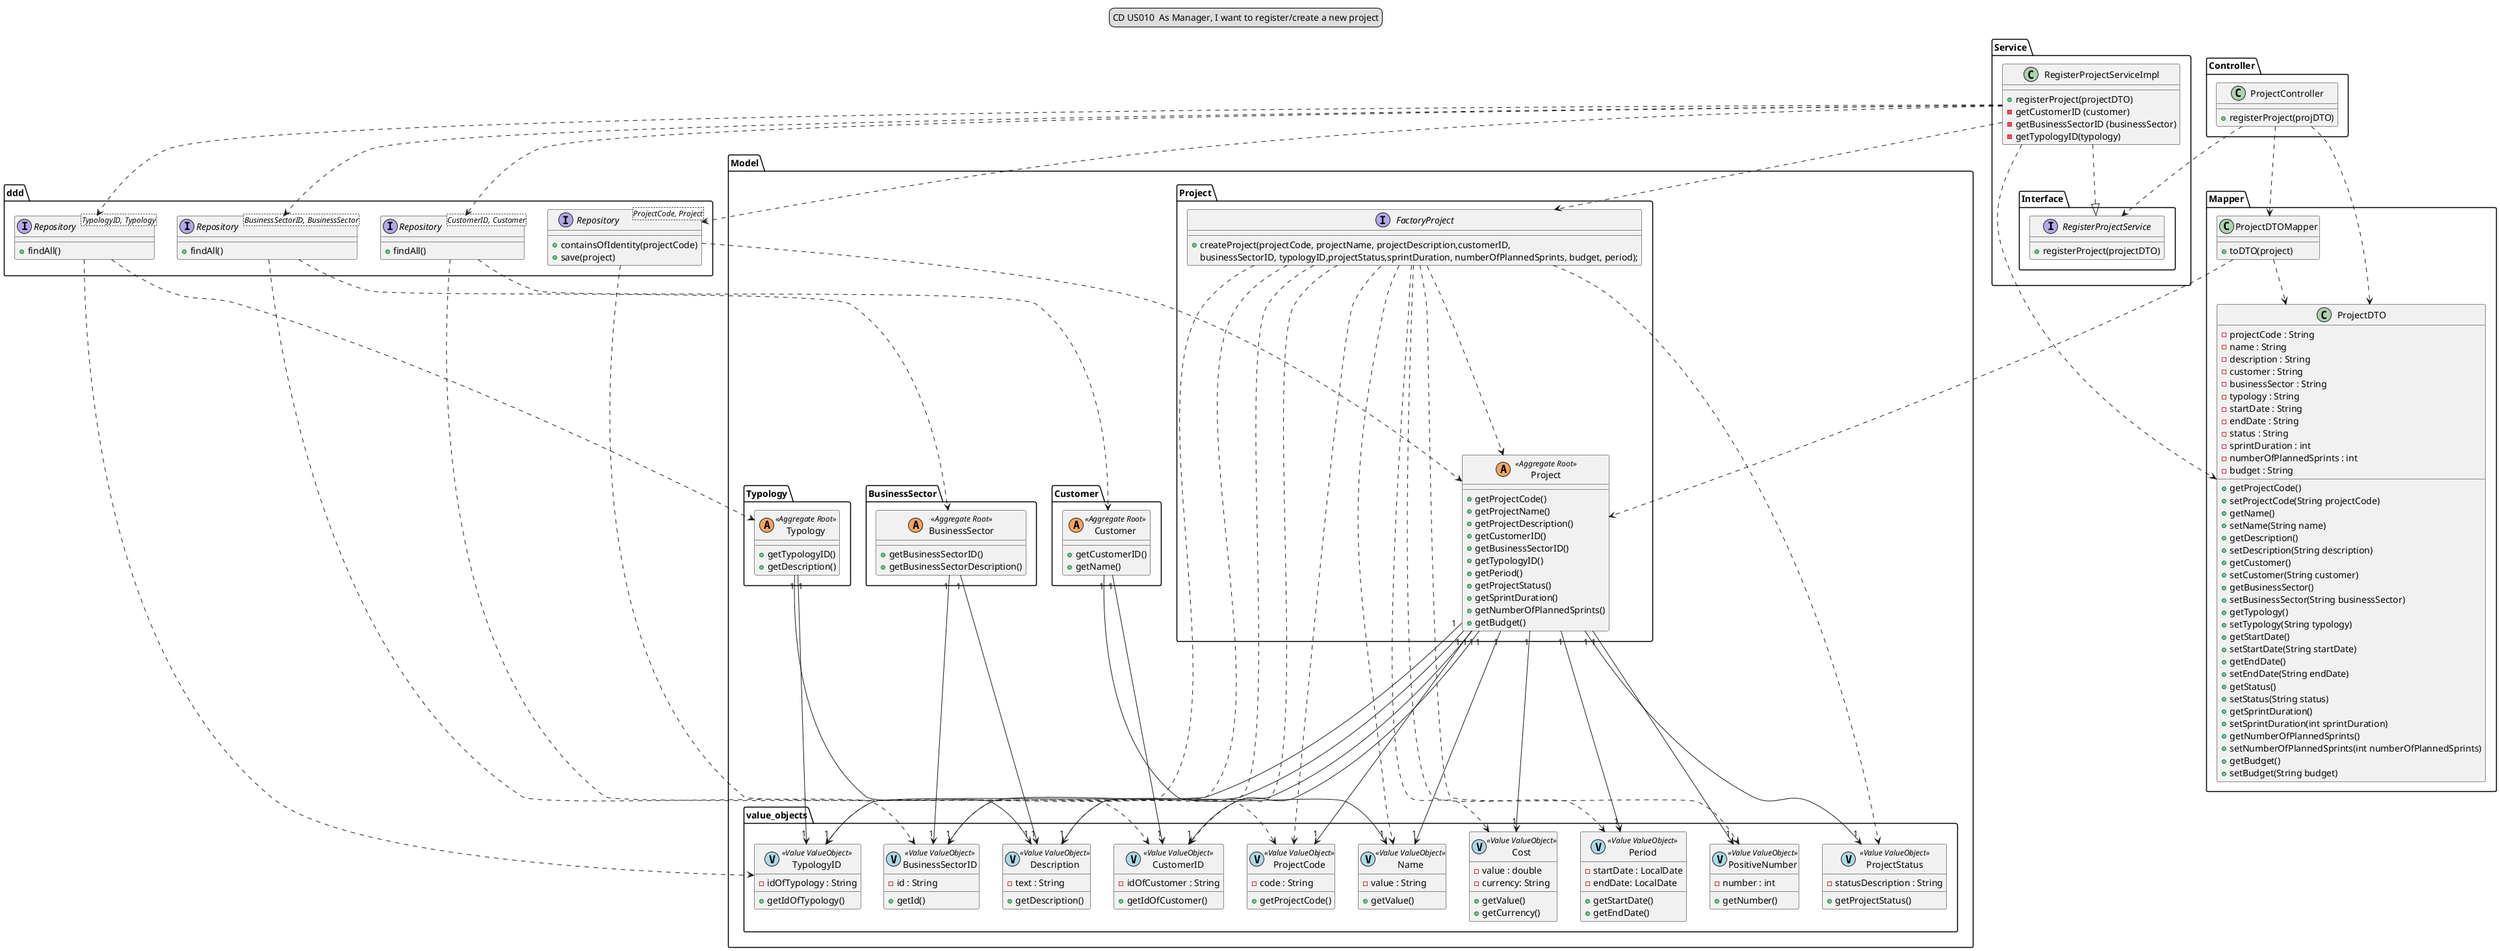 @startuml

legend top
CD US010  As Manager, I want to register/create a new project
end legend


Package Controller {
class "ProjectController" as controller {
+registerProject(projDTO)
}
}


Package Service {
Package Interface {
interface "RegisterProjectService" as interfaceService {
+registerProject(projectDTO)
}
}
class "RegisterProjectServiceImpl" as serviceImpl {
+registerProject(projectDTO)
-getCustomerID (customer)
-getBusinessSectorID (businessSector)
-getTypologyID(typology)
}
}

Package ddd {
interface "Repository<ProjectCode, Project>" as interfacePrjRepo {
+containsOfIdentity(projectCode)
+save(project)
}

interface "Repository<TypologyID, Typology>" as interfaceTypoRepo {
+findAll()
}

interface "Repository<BusinessSectorID, BusinessSector>" as interfaceBusinessSecRepo {
+findAll()
}

interface "Repository<CustomerID, Customer>" as interfaceCustomerRepo {
+findAll()
}
}

Package Model {
Package Project {
interface "FactoryProject" as factoryProj {
+createProject(projectCode, projectName, projectDescription,customerID,
 businessSectorID, typologyID,projectStatus,sprintDuration, numberOfPlannedSprints, budget, period);
}
class "Project" as ProjectClass <<(A,SandyBrown) Aggregate Root>> {
+getProjectCode()
+getProjectName()
+getProjectDescription()
+getCustomerID()
+getBusinessSectorID()
+getTypologyID()
+getPeriod()
+getProjectStatus()
+getSprintDuration()
+getNumberOfPlannedSprints()
+getBudget()
}
}

package Typology {
class "Typology" as typology <<(A,SandyBrown) Aggregate Root>> {
+getTypologyID()
+getDescription()
}
}

package Customer {
class "Customer" as customer <<(A,SandyBrown) Aggregate Root>> {
+getCustomerID()
+getName()
}
}
package BusinessSector{
class "BusinessSector" as businessSector <<(A,SandyBrown) Aggregate Root>> {
+getBusinessSectorID()
+getBusinessSectorDescription()
}
}

Package value_objects {
class "ProjectCode" as projCode <<(V, LightBlue) Value ValueObject>>{
-code : String
+getProjectCode()
}
class "Name" as name <<(V, LightBlue) Value ValueObject>>{
-value : String
+getValue()
}
class "Description" as description <<(V, LightBlue) Value ValueObject>>{
-text : String
+getDescription()
}
class "CustomerID" as customerID <<(V, LightBlue) Value ValueObject>>{
-idOfCustomer : String
+getIdOfCustomer()
}
class "BusinessSectorID" as businessSectorID <<(V, LightBlue) Value ValueObject>>{
-id : String
+getId()
}
class "TypologyID" as typologyID <<(V, LightBlue) Value ValueObject>>{
-idOfTypology : String
+getIdOfTypology()
}
class "ProjectStatus" as projStatus <<(V, LightBlue) Value ValueObject>>{
-statusDescription : String
+getProjectStatus()
}
class "PositiveNumber" as positiveNumber <<(V, LightBlue) Value ValueObject>>{
-number : int
+getNumber()
}
class "Cost" as cost <<(V, LightBlue) Value ValueObject>>{
-value : double
-currency: String
+getValue()
+getCurrency()
}
class "Period" as period <<(V, LightBlue) Value ValueObject>>{
-startDate : LocalDate
-endDate: LocalDate
+getStartDate()
+getEndDate()
}
}
}


Package Mapper {
class "ProjectDTO" as ProjectDTO {
- projectCode : String
- name : String
- description : String
- customer : String
- businessSector : String
- typology : String
- startDate : String
- endDate : String
- status : String
- sprintDuration : int
- numberOfPlannedSprints : int
- budget : String
+getProjectCode()
+setProjectCode(String projectCode)
+getName()
+setName(String name)
+getDescription()
+setDescription(String description)
+getCustomer()
+setCustomer(String customer)
+getBusinessSector()
+setBusinessSector(String businessSector)
+getTypology()
+setTypology(String typology)
+getStartDate()
+setStartDate(String startDate)
+getEndDate()
+setEndDate(String endDate)
+getStatus()
+setStatus(String status)
+getSprintDuration()
+setSprintDuration(int sprintDuration)
+getNumberOfPlannedSprints()
+setNumberOfPlannedSprints(int numberOfPlannedSprints)
+getBudget()
+setBudget(String budget)
}
class "ProjectDTOMapper" as ProjectDTOMapper {
+ toDTO(project)
}
}


controller  ..>  interfaceService
controller ..> ProjectDTOMapper
controller ..> ProjectDTO
serviceImpl ..> interfacePrjRepo
serviceImpl ..> interfaceTypoRepo
serviceImpl ..> interfaceBusinessSecRepo
serviceImpl ..> interfaceCustomerRepo
serviceImpl ..> factoryProj
serviceImpl ..|> interfaceService
serviceImpl ..> ProjectDTO

ProjectDTOMapper ..> ProjectDTO
ProjectDTOMapper ..> ProjectClass
factoryProj ..> ProjectClass

factoryProj ..> projCode
factoryProj ..> name
factoryProj ..> description
factoryProj ..> customerID
factoryProj ..> businessSectorID
factoryProj ..> typologyID
factoryProj ..> projStatus
factoryProj ..> positiveNumber
factoryProj ..> cost
factoryProj ..> period

ProjectClass "1" --> "1" projCode
ProjectClass "1" --> "1" name
ProjectClass "1" --> "1" description
ProjectClass "1" --> "1" customerID
ProjectClass "1" --> "1" businessSectorID
ProjectClass "1" --> "1" typologyID
ProjectClass "1" --> "1" projStatus
ProjectClass "1" --> "1" positiveNumber
ProjectClass "1" --> "1" cost
ProjectClass "1" --> "1" period


typology "1" --> "1" "typologyID"
typology "1" --> "1" "description"

customer "1" --> "1" "customerID"
customer "1" --> "1" "name"

businessSector "1" --> "1" "businessSectorID"
businessSector "1" --> "1" "description"


interfacePrjRepo ..> ProjectClass
interfacePrjRepo ..> projCode
interfaceTypoRepo ..> typology
interfaceTypoRepo ..> typologyID
interfaceBusinessSecRepo ..> businessSector
interfaceBusinessSecRepo ..> businessSectorID
interfaceCustomerRepo ..> customer
interfaceCustomerRepo ..> customerID



@enduml